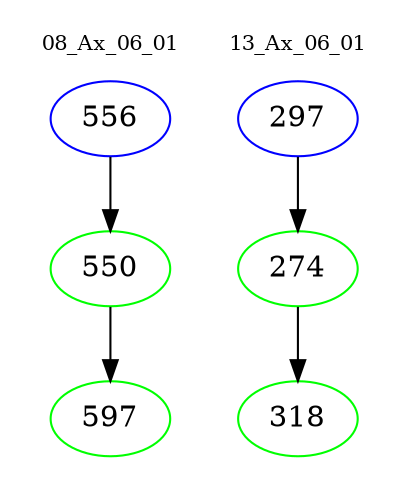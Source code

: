 digraph{
subgraph cluster_0 {
color = white
label = "08_Ax_06_01";
fontsize=10;
T0_556 [label="556", color="blue"]
T0_556 -> T0_550 [color="black"]
T0_550 [label="550", color="green"]
T0_550 -> T0_597 [color="black"]
T0_597 [label="597", color="green"]
}
subgraph cluster_1 {
color = white
label = "13_Ax_06_01";
fontsize=10;
T1_297 [label="297", color="blue"]
T1_297 -> T1_274 [color="black"]
T1_274 [label="274", color="green"]
T1_274 -> T1_318 [color="black"]
T1_318 [label="318", color="green"]
}
}
